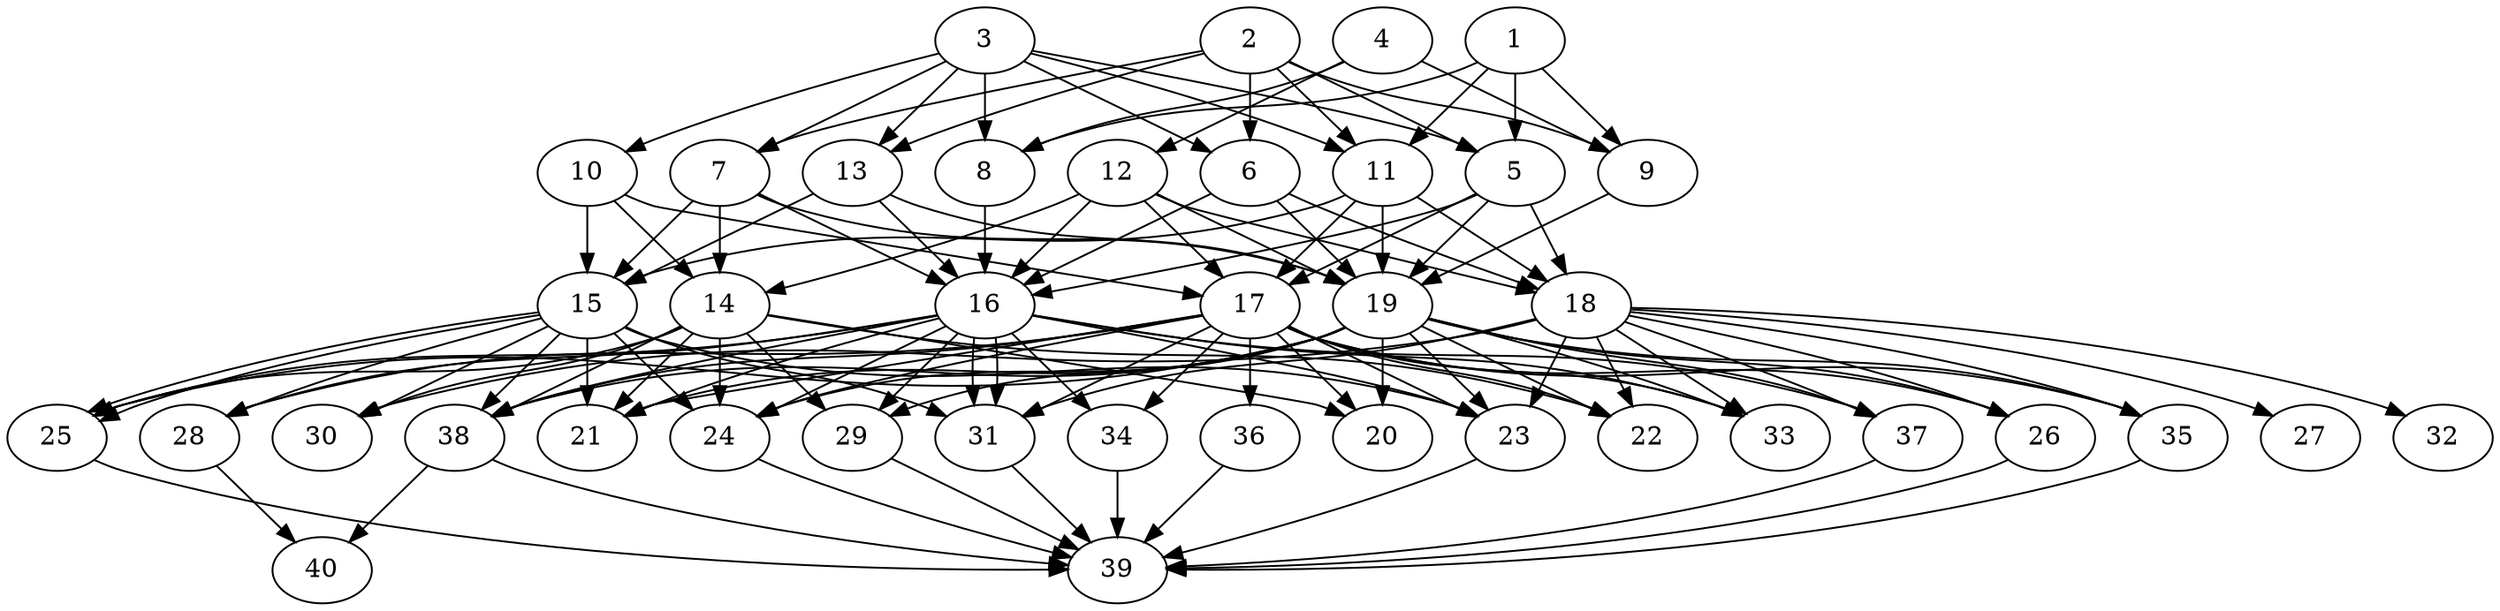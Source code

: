 // DAG (tier=3-complex, mode=compute, n=40, ccr=0.459, fat=0.758, density=0.792, regular=0.300, jump=0.256, mindata=1048576, maxdata=16777216)
// DAG automatically generated by daggen at Sun Aug 24 16:33:34 2025
// /home/ermia/Project/Environments/daggen/bin/daggen --dot --ccr 0.459 --fat 0.758 --regular 0.300 --density 0.792 --jump 0.256 --mindata 1048576 --maxdata 16777216 -n 40 
digraph G {
  1 [size="885302351844545134592", alpha="0.13", expect_size="442651175922272567296"]
  1 -> 5 [size ="737594606354432"]
  1 -> 8 [size ="737594606354432"]
  1 -> 9 [size ="737594606354432"]
  1 -> 11 [size ="737594606354432"]
  2 [size="1203289881667145039872", alpha="0.08", expect_size="601644940833572519936"]
  2 -> 5 [size ="905044979351552"]
  2 -> 6 [size ="905044979351552"]
  2 -> 7 [size ="905044979351552"]
  2 -> 9 [size ="905044979351552"]
  2 -> 11 [size ="905044979351552"]
  2 -> 13 [size ="905044979351552"]
  3 [size="2716470691608158797824", alpha="0.08", expect_size="1358235345804079398912"]
  3 -> 5 [size ="1557495029956608"]
  3 -> 6 [size ="1557495029956608"]
  3 -> 7 [size ="1557495029956608"]
  3 -> 8 [size ="1557495029956608"]
  3 -> 10 [size ="1557495029956608"]
  3 -> 11 [size ="1557495029956608"]
  3 -> 13 [size ="1557495029956608"]
  4 [size="1186733892065908", alpha="0.14", expect_size="593366946032954"]
  4 -> 8 [size ="37064259141632"]
  4 -> 9 [size ="37064259141632"]
  4 -> 12 [size ="37064259141632"]
  5 [size="4573502433094795264000", alpha="0.03", expect_size="2286751216547397632000"]
  5 -> 16 [size ="2204225031372800"]
  5 -> 17 [size ="2204225031372800"]
  5 -> 18 [size ="2204225031372800"]
  5 -> 19 [size ="2204225031372800"]
  6 [size="323810194271852560384", alpha="0.18", expect_size="161905097135926280192"]
  6 -> 16 [size ="377239359193088"]
  6 -> 18 [size ="377239359193088"]
  6 -> 19 [size ="377239359193088"]
  7 [size="33273435198896080", alpha="0.18", expect_size="16636717599448040"]
  7 -> 14 [size ="1208362238738432"]
  7 -> 15 [size ="1208362238738432"]
  7 -> 16 [size ="1208362238738432"]
  7 -> 19 [size ="1208362238738432"]
  8 [size="18292238989414144", alpha="0.19", expect_size="9146119494707072"]
  8 -> 16 [size ="458987795382272"]
  9 [size="2428087657906210816", alpha="0.11", expect_size="1214043828953105408"]
  9 -> 19 [size ="1931224738168832"]
  10 [size="18682524078507428", alpha="0.17", expect_size="9341262039253714"]
  10 -> 14 [size ="25077248688128"]
  10 -> 15 [size ="25077248688128"]
  10 -> 17 [size ="25077248688128"]
  11 [size="262654860426582880", alpha="0.08", expect_size="131327430213291440"]
  11 -> 15 [size ="338675921584128"]
  11 -> 17 [size ="338675921584128"]
  11 -> 18 [size ="338675921584128"]
  11 -> 19 [size ="338675921584128"]
  12 [size="2389602032238737920", alpha="0.12", expect_size="1194801016119368960"]
  12 -> 14 [size ="858435247669248"]
  12 -> 16 [size ="858435247669248"]
  12 -> 17 [size ="858435247669248"]
  12 -> 18 [size ="858435247669248"]
  12 -> 19 [size ="858435247669248"]
  13 [size="31154129288181872", alpha="0.18", expect_size="15577064644090936"]
  13 -> 15 [size ="704158579556352"]
  13 -> 16 [size ="704158579556352"]
  13 -> 19 [size ="704158579556352"]
  14 [size="1647125709446434521088", alpha="0.08", expect_size="823562854723217260544"]
  14 -> 20 [size ="1115769496666112"]
  14 -> 21 [size ="1115769496666112"]
  14 -> 22 [size ="1115769496666112"]
  14 -> 24 [size ="1115769496666112"]
  14 -> 25 [size ="1115769496666112"]
  14 -> 29 [size ="1115769496666112"]
  14 -> 30 [size ="1115769496666112"]
  14 -> 38 [size ="1115769496666112"]
  15 [size="1397728008099032576", alpha="0.18", expect_size="698864004049516288"]
  15 -> 21 [size ="632746200268800"]
  15 -> 23 [size ="632746200268800"]
  15 -> 24 [size ="632746200268800"]
  15 -> 25 [size ="632746200268800"]
  15 -> 25 [size ="632746200268800"]
  15 -> 28 [size ="632746200268800"]
  15 -> 30 [size ="632746200268800"]
  15 -> 31 [size ="632746200268800"]
  15 -> 38 [size ="632746200268800"]
  16 [size="3697725730839116", alpha="0.04", expect_size="1848862865419558"]
  16 -> 21 [size ="238311125811200"]
  16 -> 23 [size ="238311125811200"]
  16 -> 24 [size ="238311125811200"]
  16 -> 25 [size ="238311125811200"]
  16 -> 28 [size ="238311125811200"]
  16 -> 29 [size ="238311125811200"]
  16 -> 31 [size ="238311125811200"]
  16 -> 31 [size ="238311125811200"]
  16 -> 33 [size ="238311125811200"]
  16 -> 34 [size ="238311125811200"]
  16 -> 37 [size ="238311125811200"]
  16 -> 38 [size ="238311125811200"]
  17 [size="19815509700743436", alpha="0.10", expect_size="9907754850371718"]
  17 -> 20 [size ="551600309403648"]
  17 -> 21 [size ="551600309403648"]
  17 -> 22 [size ="551600309403648"]
  17 -> 23 [size ="551600309403648"]
  17 -> 24 [size ="551600309403648"]
  17 -> 26 [size ="551600309403648"]
  17 -> 28 [size ="551600309403648"]
  17 -> 31 [size ="551600309403648"]
  17 -> 33 [size ="551600309403648"]
  17 -> 34 [size ="551600309403648"]
  17 -> 35 [size ="551600309403648"]
  17 -> 36 [size ="551600309403648"]
  17 -> 38 [size ="551600309403648"]
  18 [size="47933263025514448", alpha="0.00", expect_size="23966631512757224"]
  18 -> 22 [size ="1092288373587968"]
  18 -> 23 [size ="1092288373587968"]
  18 -> 26 [size ="1092288373587968"]
  18 -> 27 [size ="1092288373587968"]
  18 -> 30 [size ="1092288373587968"]
  18 -> 31 [size ="1092288373587968"]
  18 -> 32 [size ="1092288373587968"]
  18 -> 33 [size ="1092288373587968"]
  18 -> 35 [size ="1092288373587968"]
  18 -> 37 [size ="1092288373587968"]
  19 [size="3096164220871314944", alpha="0.08", expect_size="1548082110435657472"]
  19 -> 20 [size ="1499745881161728"]
  19 -> 21 [size ="1499745881161728"]
  19 -> 22 [size ="1499745881161728"]
  19 -> 23 [size ="1499745881161728"]
  19 -> 24 [size ="1499745881161728"]
  19 -> 25 [size ="1499745881161728"]
  19 -> 26 [size ="1499745881161728"]
  19 -> 29 [size ="1499745881161728"]
  19 -> 33 [size ="1499745881161728"]
  19 -> 35 [size ="1499745881161728"]
  19 -> 37 [size ="1499745881161728"]
  19 -> 38 [size ="1499745881161728"]
  20 [size="1458183114642352384", alpha="0.02", expect_size="729091557321176192"]
  21 [size="371458593300459328", alpha="0.18", expect_size="185729296650229664"]
  22 [size="90881620467288720", alpha="0.07", expect_size="45440810233644360"]
  23 [size="721050892995114565632", alpha="0.16", expect_size="360525446497557282816"]
  23 -> 39 [size ="643280815521792"]
  24 [size="2280951825152606208000", alpha="0.05", expect_size="1140475912576303104000"]
  24 -> 39 [size ="1386226070323200"]
  25 [size="2318563963867412992", alpha="0.07", expect_size="1159281981933706496"]
  25 -> 39 [size ="1026681473073152"]
  26 [size="231700884624505216", alpha="0.03", expect_size="115850442312252608"]
  26 -> 39 [size ="357478717980672"]
  27 [size="3245198300291774976", alpha="0.06", expect_size="1622599150145887488"]
  28 [size="337618789203968000000", alpha="0.12", expect_size="168809394601984000000"]
  28 -> 40 [size ="387889233920000"]
  29 [size="5995970465000956", alpha="0.02", expect_size="2997985232500478"]
  29 -> 39 [size ="204215259496448"]
  30 [size="6224260934312010", alpha="0.14", expect_size="3112130467156005"]
  31 [size="594195476501233664000", alpha="0.05", expect_size="297097738250616832000"]
  31 -> 39 [size ="565426572492800"]
  32 [size="64927202488293648", alpha="0.12", expect_size="32463601244146824"]
  33 [size="47512190039277699072", alpha="0.10", expect_size="23756095019638849536"]
  34 [size="226406367842053128192", alpha="0.01", expect_size="113203183921026564096"]
  34 -> 39 [size ="297177377144832"]
  35 [size="8134377443956883456", alpha="0.09", expect_size="4067188721978441728"]
  35 -> 39 [size ="32357344083968"]
  36 [size="2335138735055263760384", alpha="0.01", expect_size="1167569367527631880192"]
  36 -> 39 [size ="1408094424793088"]
  37 [size="3608534797441106", alpha="0.06", expect_size="1804267398720553"]
  37 -> 39 [size ="91407314321408"]
  38 [size="18623808342011032", alpha="0.17", expect_size="9311904171005516"]
  38 -> 39 [size ="419778325905408"]
  38 -> 40 [size ="419778325905408"]
  39 [size="16138967791701102", alpha="0.07", expect_size="8069483895850551"]
  40 [size="74588386652806112", alpha="0.01", expect_size="37294193326403056"]
}
